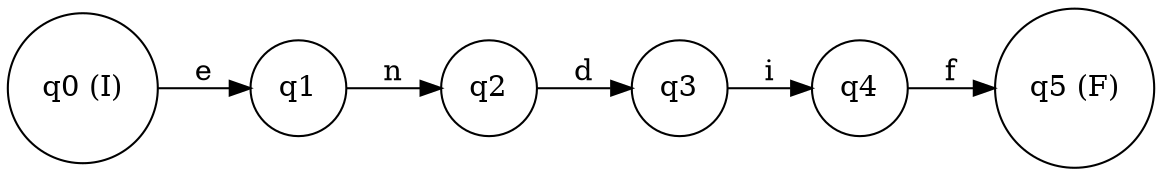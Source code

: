 digraph finite_state_machine {
rankdir=LR;
node [shape = circle];
q0 [label="q0 (I)"];
q1 [label="q1"];
q2 [label="q2"];
q3 [label="q3"];
q4 [label="q4"];
q5 [label="q5 (F)"];
q0 -> q1 [label="e"];
q1 -> q2 [label="n"];
q2 -> q3 [label="d"];
q3 -> q4 [label="i"];
q4 -> q5 [label="f"];
}